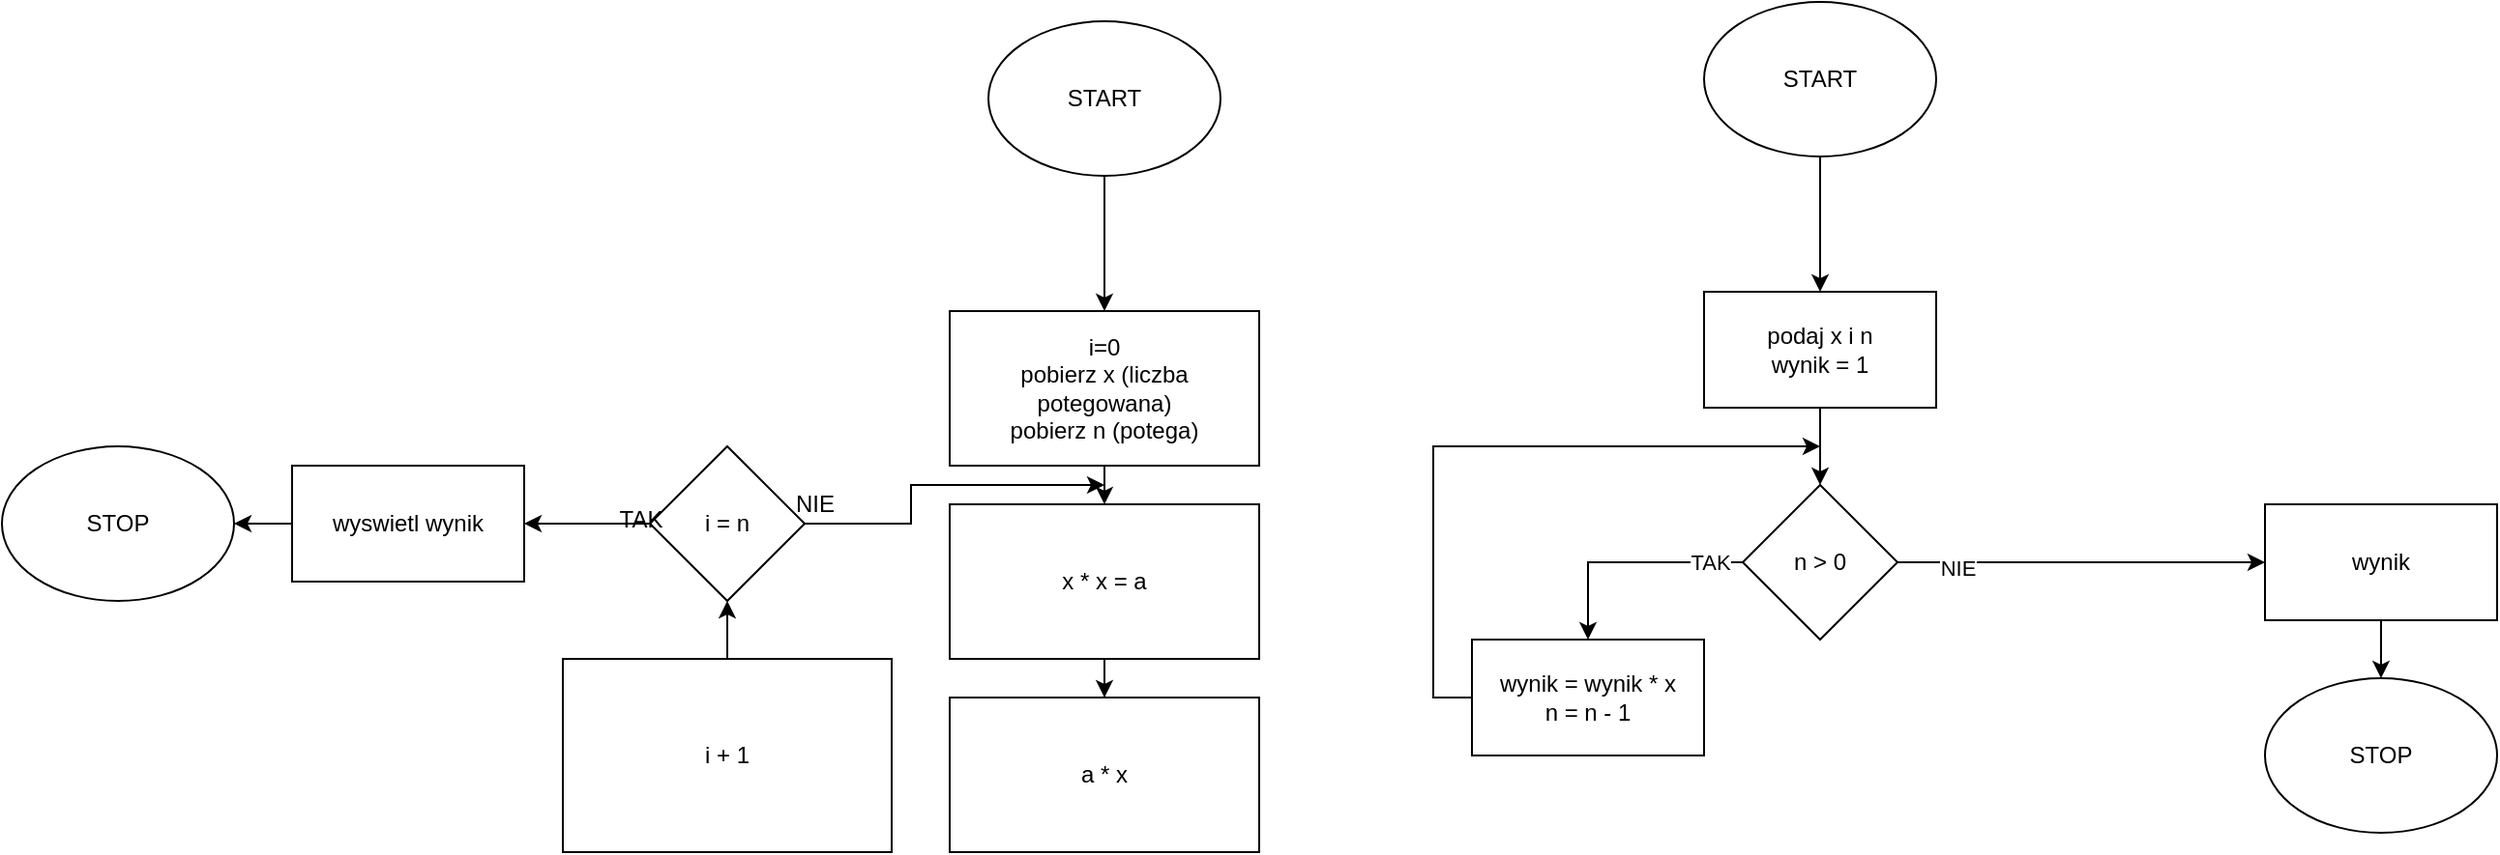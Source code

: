 <mxfile version="21.0.10" type="github">
  <diagram id="C5RBs43oDa-KdzZeNtuy" name="Page-1">
    <mxGraphModel dx="2261" dy="782" grid="1" gridSize="10" guides="1" tooltips="1" connect="1" arrows="1" fold="1" page="1" pageScale="1" pageWidth="827" pageHeight="1169" math="0" shadow="0">
      <root>
        <mxCell id="WIyWlLk6GJQsqaUBKTNV-0" />
        <mxCell id="WIyWlLk6GJQsqaUBKTNV-1" parent="WIyWlLk6GJQsqaUBKTNV-0" />
        <mxCell id="ExjQrbDAAfsEgMbyEyPx-0" style="edgeStyle=orthogonalEdgeStyle;rounded=0;orthogonalLoop=1;jettySize=auto;html=1;exitX=0.5;exitY=1;exitDx=0;exitDy=0;" edge="1" source="ExjQrbDAAfsEgMbyEyPx-1" parent="WIyWlLk6GJQsqaUBKTNV-1">
          <mxGeometry relative="1" as="geometry">
            <mxPoint x="30" y="260" as="targetPoint" />
          </mxGeometry>
        </mxCell>
        <mxCell id="ExjQrbDAAfsEgMbyEyPx-1" value="START" style="ellipse;whiteSpace=wrap;html=1;" vertex="1" parent="WIyWlLk6GJQsqaUBKTNV-1">
          <mxGeometry x="-30" y="110" width="120" height="80" as="geometry" />
        </mxCell>
        <mxCell id="ExjQrbDAAfsEgMbyEyPx-3" style="edgeStyle=orthogonalEdgeStyle;rounded=0;orthogonalLoop=1;jettySize=auto;html=1;exitX=0.5;exitY=1;exitDx=0;exitDy=0;" edge="1" parent="WIyWlLk6GJQsqaUBKTNV-1" source="ExjQrbDAAfsEgMbyEyPx-2">
          <mxGeometry relative="1" as="geometry">
            <mxPoint x="30" y="360" as="targetPoint" />
          </mxGeometry>
        </mxCell>
        <mxCell id="ExjQrbDAAfsEgMbyEyPx-2" value="&lt;div&gt;i=0&lt;br&gt;&lt;/div&gt;&lt;div&gt;pobierz x (liczba potegowana)&lt;br&gt;&lt;/div&gt;&lt;div&gt;pobierz n (potega)&lt;br&gt;&lt;/div&gt;" style="rounded=0;whiteSpace=wrap;html=1;" vertex="1" parent="WIyWlLk6GJQsqaUBKTNV-1">
          <mxGeometry x="-50" y="260" width="160" height="80" as="geometry" />
        </mxCell>
        <mxCell id="ExjQrbDAAfsEgMbyEyPx-11" style="edgeStyle=orthogonalEdgeStyle;rounded=0;orthogonalLoop=1;jettySize=auto;html=1;exitX=0.5;exitY=1;exitDx=0;exitDy=0;" edge="1" parent="WIyWlLk6GJQsqaUBKTNV-1" source="ExjQrbDAAfsEgMbyEyPx-6" target="ExjQrbDAAfsEgMbyEyPx-12">
          <mxGeometry relative="1" as="geometry">
            <mxPoint x="30" y="620" as="targetPoint" />
          </mxGeometry>
        </mxCell>
        <mxCell id="ExjQrbDAAfsEgMbyEyPx-6" value="x * x = a" style="rounded=0;whiteSpace=wrap;html=1;" vertex="1" parent="WIyWlLk6GJQsqaUBKTNV-1">
          <mxGeometry x="-50" y="360" width="160" height="80" as="geometry" />
        </mxCell>
        <mxCell id="ExjQrbDAAfsEgMbyEyPx-10" style="edgeStyle=orthogonalEdgeStyle;rounded=0;orthogonalLoop=1;jettySize=auto;html=1;exitX=0.5;exitY=0;exitDx=0;exitDy=0;" edge="1" parent="WIyWlLk6GJQsqaUBKTNV-1" source="ExjQrbDAAfsEgMbyEyPx-9">
          <mxGeometry relative="1" as="geometry">
            <mxPoint x="-165" y="410" as="targetPoint" />
          </mxGeometry>
        </mxCell>
        <mxCell id="ExjQrbDAAfsEgMbyEyPx-9" value="i + 1" style="rounded=0;whiteSpace=wrap;html=1;" vertex="1" parent="WIyWlLk6GJQsqaUBKTNV-1">
          <mxGeometry x="-250" y="440" width="170" height="100" as="geometry" />
        </mxCell>
        <mxCell id="ExjQrbDAAfsEgMbyEyPx-12" value="a * x " style="rounded=0;whiteSpace=wrap;html=1;" vertex="1" parent="WIyWlLk6GJQsqaUBKTNV-1">
          <mxGeometry x="-50" y="460" width="160" height="80" as="geometry" />
        </mxCell>
        <mxCell id="ExjQrbDAAfsEgMbyEyPx-15" style="edgeStyle=orthogonalEdgeStyle;rounded=0;orthogonalLoop=1;jettySize=auto;html=1;exitX=0;exitY=0.5;exitDx=0;exitDy=0;" edge="1" parent="WIyWlLk6GJQsqaUBKTNV-1" source="ExjQrbDAAfsEgMbyEyPx-14">
          <mxGeometry relative="1" as="geometry">
            <mxPoint x="-270" y="370" as="targetPoint" />
            <Array as="points">
              <mxPoint x="-210" y="370" />
              <mxPoint x="-210" y="370" />
            </Array>
          </mxGeometry>
        </mxCell>
        <mxCell id="ExjQrbDAAfsEgMbyEyPx-18" style="edgeStyle=orthogonalEdgeStyle;rounded=0;orthogonalLoop=1;jettySize=auto;html=1;exitX=1;exitY=0.5;exitDx=0;exitDy=0;" edge="1" parent="WIyWlLk6GJQsqaUBKTNV-1" source="ExjQrbDAAfsEgMbyEyPx-14">
          <mxGeometry relative="1" as="geometry">
            <mxPoint x="30" y="350" as="targetPoint" />
            <Array as="points">
              <mxPoint x="-70" y="370" />
              <mxPoint x="-70" y="350" />
            </Array>
          </mxGeometry>
        </mxCell>
        <mxCell id="ExjQrbDAAfsEgMbyEyPx-14" value="i = n" style="rhombus;whiteSpace=wrap;html=1;" vertex="1" parent="WIyWlLk6GJQsqaUBKTNV-1">
          <mxGeometry x="-205" y="330" width="80" height="80" as="geometry" />
        </mxCell>
        <mxCell id="ExjQrbDAAfsEgMbyEyPx-16" value="&lt;div&gt;&lt;br&gt;&lt;/div&gt;&lt;div&gt;TAK&lt;br&gt;&lt;/div&gt;" style="text;html=1;align=center;verticalAlign=middle;resizable=0;points=[];autosize=1;strokeColor=none;fillColor=none;" vertex="1" parent="WIyWlLk6GJQsqaUBKTNV-1">
          <mxGeometry x="-230" y="340" width="40" height="40" as="geometry" />
        </mxCell>
        <mxCell id="ExjQrbDAAfsEgMbyEyPx-17" value="STOP" style="ellipse;whiteSpace=wrap;html=1;" vertex="1" parent="WIyWlLk6GJQsqaUBKTNV-1">
          <mxGeometry x="-540" y="330" width="120" height="80" as="geometry" />
        </mxCell>
        <mxCell id="ExjQrbDAAfsEgMbyEyPx-19" value="&lt;div&gt;NIE&lt;/div&gt;" style="text;html=1;align=center;verticalAlign=middle;resizable=0;points=[];autosize=1;strokeColor=none;fillColor=none;" vertex="1" parent="WIyWlLk6GJQsqaUBKTNV-1">
          <mxGeometry x="-140" y="345" width="40" height="30" as="geometry" />
        </mxCell>
        <mxCell id="ExjQrbDAAfsEgMbyEyPx-21" style="edgeStyle=orthogonalEdgeStyle;rounded=0;orthogonalLoop=1;jettySize=auto;html=1;exitX=0;exitY=0.5;exitDx=0;exitDy=0;entryX=1;entryY=0.5;entryDx=0;entryDy=0;" edge="1" parent="WIyWlLk6GJQsqaUBKTNV-1" source="ExjQrbDAAfsEgMbyEyPx-20" target="ExjQrbDAAfsEgMbyEyPx-17">
          <mxGeometry relative="1" as="geometry" />
        </mxCell>
        <mxCell id="ExjQrbDAAfsEgMbyEyPx-20" value="wyswietl wynik" style="rounded=0;whiteSpace=wrap;html=1;" vertex="1" parent="WIyWlLk6GJQsqaUBKTNV-1">
          <mxGeometry x="-390" y="340" width="120" height="60" as="geometry" />
        </mxCell>
        <mxCell id="ExjQrbDAAfsEgMbyEyPx-23" style="edgeStyle=orthogonalEdgeStyle;rounded=0;orthogonalLoop=1;jettySize=auto;html=1;exitX=0.5;exitY=1;exitDx=0;exitDy=0;" edge="1" source="ExjQrbDAAfsEgMbyEyPx-24" parent="WIyWlLk6GJQsqaUBKTNV-1">
          <mxGeometry relative="1" as="geometry">
            <mxPoint x="400" y="250" as="targetPoint" />
          </mxGeometry>
        </mxCell>
        <mxCell id="ExjQrbDAAfsEgMbyEyPx-24" value="START" style="ellipse;whiteSpace=wrap;html=1;" vertex="1" parent="WIyWlLk6GJQsqaUBKTNV-1">
          <mxGeometry x="340" y="100" width="120" height="80" as="geometry" />
        </mxCell>
        <mxCell id="ExjQrbDAAfsEgMbyEyPx-26" style="edgeStyle=orthogonalEdgeStyle;rounded=0;orthogonalLoop=1;jettySize=auto;html=1;exitX=0.5;exitY=1;exitDx=0;exitDy=0;" edge="1" parent="WIyWlLk6GJQsqaUBKTNV-1" source="ExjQrbDAAfsEgMbyEyPx-25" target="ExjQrbDAAfsEgMbyEyPx-27">
          <mxGeometry relative="1" as="geometry">
            <mxPoint x="400" y="360" as="targetPoint" />
          </mxGeometry>
        </mxCell>
        <mxCell id="ExjQrbDAAfsEgMbyEyPx-25" value="&lt;div&gt;podaj x i n&lt;/div&gt;&lt;div&gt;wynik = 1&lt;br&gt;&lt;/div&gt;" style="rounded=0;whiteSpace=wrap;html=1;" vertex="1" parent="WIyWlLk6GJQsqaUBKTNV-1">
          <mxGeometry x="340" y="250" width="120" height="60" as="geometry" />
        </mxCell>
        <mxCell id="ExjQrbDAAfsEgMbyEyPx-28" style="edgeStyle=orthogonalEdgeStyle;rounded=0;orthogonalLoop=1;jettySize=auto;html=1;exitX=1;exitY=0.5;exitDx=0;exitDy=0;" edge="1" parent="WIyWlLk6GJQsqaUBKTNV-1" source="ExjQrbDAAfsEgMbyEyPx-27">
          <mxGeometry relative="1" as="geometry">
            <mxPoint x="630" y="390" as="targetPoint" />
          </mxGeometry>
        </mxCell>
        <mxCell id="ExjQrbDAAfsEgMbyEyPx-29" value="NIE" style="edgeLabel;html=1;align=center;verticalAlign=middle;resizable=0;points=[];" vertex="1" connectable="0" parent="ExjQrbDAAfsEgMbyEyPx-28">
          <mxGeometry x="-0.674" y="-3" relative="1" as="geometry">
            <mxPoint as="offset" />
          </mxGeometry>
        </mxCell>
        <mxCell id="ExjQrbDAAfsEgMbyEyPx-33" style="edgeStyle=orthogonalEdgeStyle;rounded=0;orthogonalLoop=1;jettySize=auto;html=1;exitX=0;exitY=0.5;exitDx=0;exitDy=0;entryX=0.5;entryY=0;entryDx=0;entryDy=0;" edge="1" parent="WIyWlLk6GJQsqaUBKTNV-1" source="ExjQrbDAAfsEgMbyEyPx-27" target="ExjQrbDAAfsEgMbyEyPx-35">
          <mxGeometry relative="1" as="geometry">
            <mxPoint x="270" y="390" as="targetPoint" />
            <Array as="points">
              <mxPoint x="280" y="390" />
            </Array>
          </mxGeometry>
        </mxCell>
        <mxCell id="ExjQrbDAAfsEgMbyEyPx-34" value="TAK" style="edgeLabel;html=1;align=center;verticalAlign=middle;resizable=0;points=[];" vertex="1" connectable="0" parent="ExjQrbDAAfsEgMbyEyPx-33">
          <mxGeometry x="-0.711" relative="1" as="geometry">
            <mxPoint as="offset" />
          </mxGeometry>
        </mxCell>
        <mxCell id="ExjQrbDAAfsEgMbyEyPx-27" value="n &amp;gt; 0" style="rhombus;whiteSpace=wrap;html=1;" vertex="1" parent="WIyWlLk6GJQsqaUBKTNV-1">
          <mxGeometry x="360" y="350" width="80" height="80" as="geometry" />
        </mxCell>
        <mxCell id="ExjQrbDAAfsEgMbyEyPx-32" style="edgeStyle=orthogonalEdgeStyle;rounded=0;orthogonalLoop=1;jettySize=auto;html=1;exitX=0.5;exitY=1;exitDx=0;exitDy=0;entryX=0.5;entryY=0;entryDx=0;entryDy=0;" edge="1" parent="WIyWlLk6GJQsqaUBKTNV-1" source="ExjQrbDAAfsEgMbyEyPx-30" target="ExjQrbDAAfsEgMbyEyPx-31">
          <mxGeometry relative="1" as="geometry" />
        </mxCell>
        <mxCell id="ExjQrbDAAfsEgMbyEyPx-30" value="wynik" style="rounded=0;whiteSpace=wrap;html=1;" vertex="1" parent="WIyWlLk6GJQsqaUBKTNV-1">
          <mxGeometry x="630" y="360" width="120" height="60" as="geometry" />
        </mxCell>
        <mxCell id="ExjQrbDAAfsEgMbyEyPx-31" value="STOP" style="ellipse;whiteSpace=wrap;html=1;" vertex="1" parent="WIyWlLk6GJQsqaUBKTNV-1">
          <mxGeometry x="630" y="450" width="120" height="80" as="geometry" />
        </mxCell>
        <mxCell id="ExjQrbDAAfsEgMbyEyPx-36" style="edgeStyle=orthogonalEdgeStyle;rounded=0;orthogonalLoop=1;jettySize=auto;html=1;exitX=0;exitY=0.5;exitDx=0;exitDy=0;" edge="1" parent="WIyWlLk6GJQsqaUBKTNV-1" source="ExjQrbDAAfsEgMbyEyPx-35">
          <mxGeometry relative="1" as="geometry">
            <mxPoint x="400" y="330" as="targetPoint" />
            <Array as="points">
              <mxPoint x="200" y="460" />
              <mxPoint x="200" y="330" />
              <mxPoint x="400" y="330" />
            </Array>
          </mxGeometry>
        </mxCell>
        <mxCell id="ExjQrbDAAfsEgMbyEyPx-35" value="&lt;div&gt;wynik = wynik * x&lt;/div&gt;&lt;div&gt;n = n - 1&lt;br&gt;&lt;/div&gt;" style="rounded=0;whiteSpace=wrap;html=1;" vertex="1" parent="WIyWlLk6GJQsqaUBKTNV-1">
          <mxGeometry x="220" y="430" width="120" height="60" as="geometry" />
        </mxCell>
      </root>
    </mxGraphModel>
  </diagram>
</mxfile>
